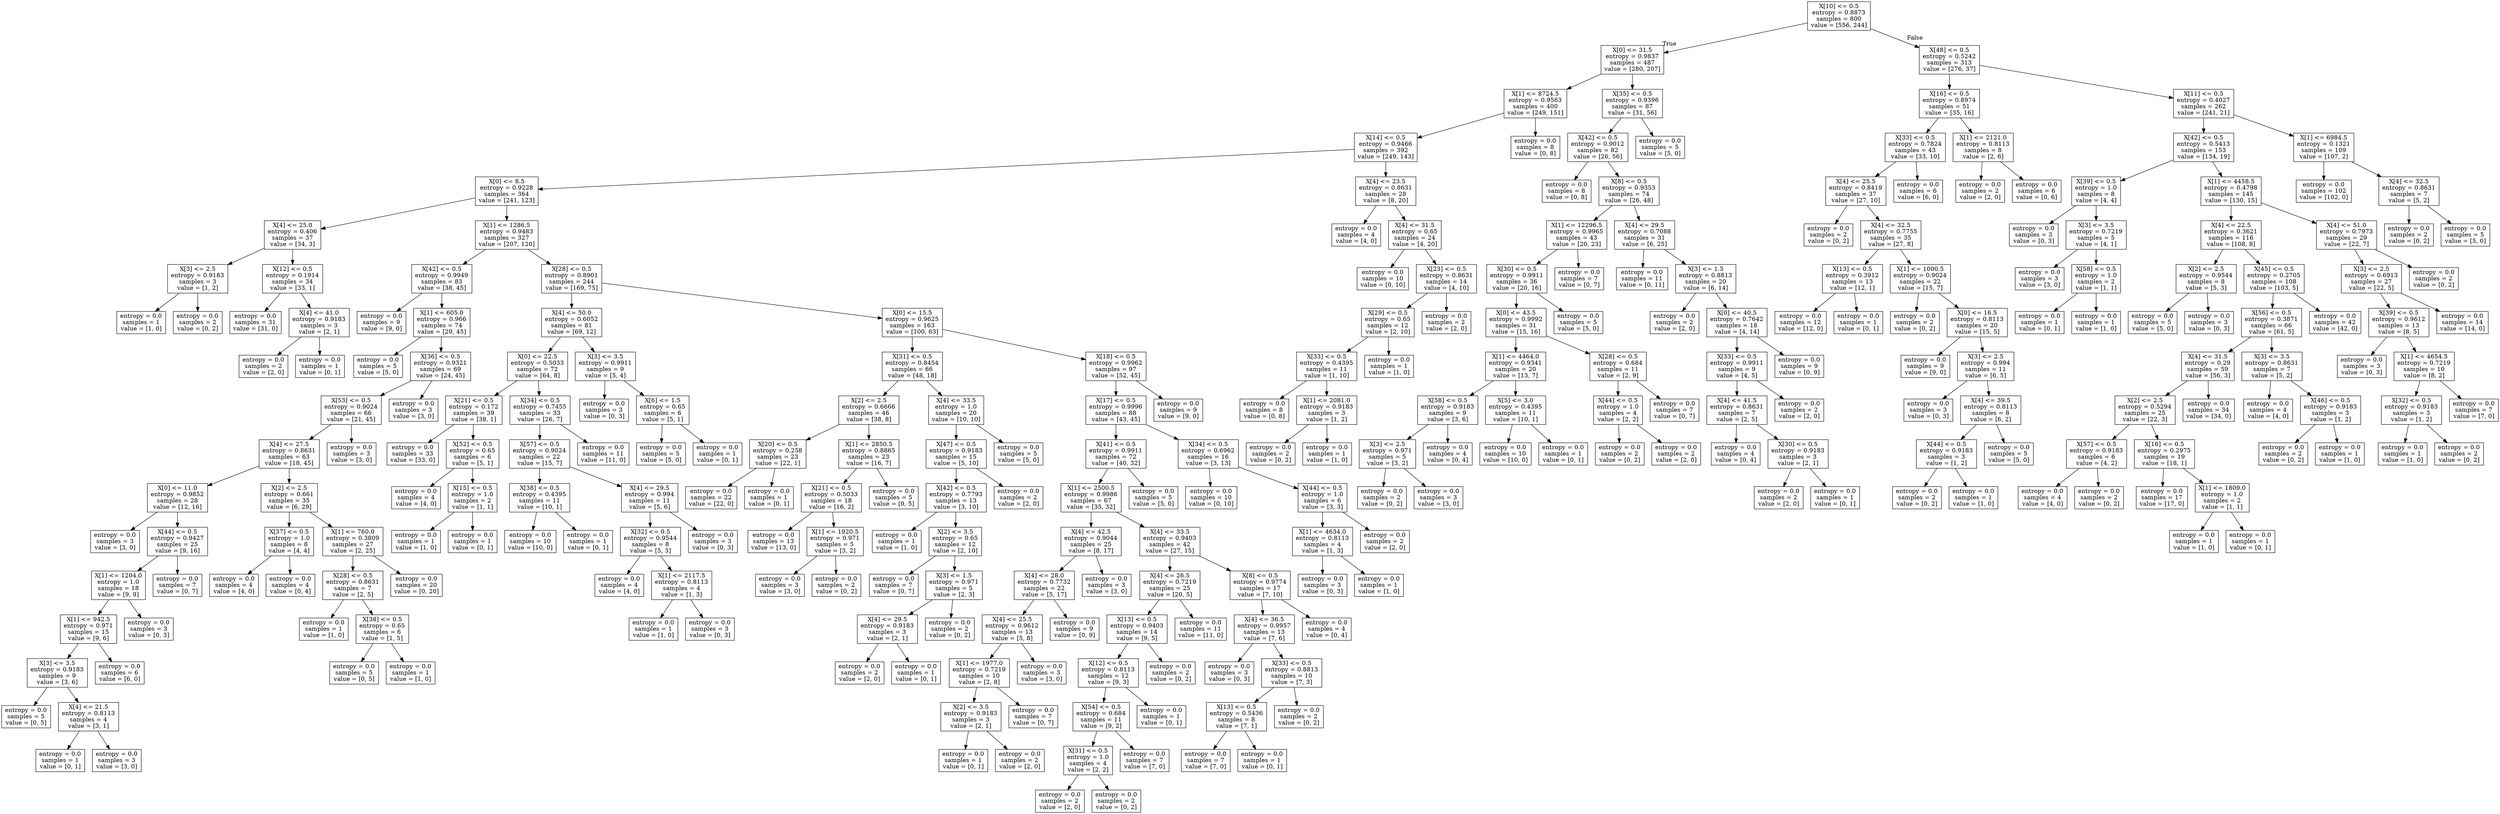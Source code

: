 digraph Tree {
node [shape=box] ;
0 [label="X[10] <= 0.5\nentropy = 0.8873\nsamples = 800\nvalue = [556, 244]"] ;
1 [label="X[0] <= 31.5\nentropy = 0.9837\nsamples = 487\nvalue = [280, 207]"] ;
0 -> 1 [labeldistance=2.5, labelangle=45, headlabel="True"] ;
2 [label="X[1] <= 8724.5\nentropy = 0.9563\nsamples = 400\nvalue = [249, 151]"] ;
1 -> 2 ;
3 [label="X[14] <= 0.5\nentropy = 0.9466\nsamples = 392\nvalue = [249, 143]"] ;
2 -> 3 ;
4 [label="X[0] <= 8.5\nentropy = 0.9228\nsamples = 364\nvalue = [241, 123]"] ;
3 -> 4 ;
5 [label="X[4] <= 25.0\nentropy = 0.406\nsamples = 37\nvalue = [34, 3]"] ;
4 -> 5 ;
6 [label="X[3] <= 2.5\nentropy = 0.9183\nsamples = 3\nvalue = [1, 2]"] ;
5 -> 6 ;
7 [label="entropy = 0.0\nsamples = 1\nvalue = [1, 0]"] ;
6 -> 7 ;
8 [label="entropy = 0.0\nsamples = 2\nvalue = [0, 2]"] ;
6 -> 8 ;
9 [label="X[12] <= 0.5\nentropy = 0.1914\nsamples = 34\nvalue = [33, 1]"] ;
5 -> 9 ;
10 [label="entropy = 0.0\nsamples = 31\nvalue = [31, 0]"] ;
9 -> 10 ;
11 [label="X[4] <= 41.0\nentropy = 0.9183\nsamples = 3\nvalue = [2, 1]"] ;
9 -> 11 ;
12 [label="entropy = 0.0\nsamples = 2\nvalue = [2, 0]"] ;
11 -> 12 ;
13 [label="entropy = 0.0\nsamples = 1\nvalue = [0, 1]"] ;
11 -> 13 ;
14 [label="X[1] <= 1286.5\nentropy = 0.9483\nsamples = 327\nvalue = [207, 120]"] ;
4 -> 14 ;
15 [label="X[42] <= 0.5\nentropy = 0.9949\nsamples = 83\nvalue = [38, 45]"] ;
14 -> 15 ;
16 [label="entropy = 0.0\nsamples = 9\nvalue = [9, 0]"] ;
15 -> 16 ;
17 [label="X[1] <= 605.0\nentropy = 0.966\nsamples = 74\nvalue = [29, 45]"] ;
15 -> 17 ;
18 [label="entropy = 0.0\nsamples = 5\nvalue = [5, 0]"] ;
17 -> 18 ;
19 [label="X[36] <= 0.5\nentropy = 0.9321\nsamples = 69\nvalue = [24, 45]"] ;
17 -> 19 ;
20 [label="X[53] <= 0.5\nentropy = 0.9024\nsamples = 66\nvalue = [21, 45]"] ;
19 -> 20 ;
21 [label="X[4] <= 27.5\nentropy = 0.8631\nsamples = 63\nvalue = [18, 45]"] ;
20 -> 21 ;
22 [label="X[0] <= 11.0\nentropy = 0.9852\nsamples = 28\nvalue = [12, 16]"] ;
21 -> 22 ;
23 [label="entropy = 0.0\nsamples = 3\nvalue = [3, 0]"] ;
22 -> 23 ;
24 [label="X[44] <= 0.5\nentropy = 0.9427\nsamples = 25\nvalue = [9, 16]"] ;
22 -> 24 ;
25 [label="X[1] <= 1204.0\nentropy = 1.0\nsamples = 18\nvalue = [9, 9]"] ;
24 -> 25 ;
26 [label="X[1] <= 942.5\nentropy = 0.971\nsamples = 15\nvalue = [9, 6]"] ;
25 -> 26 ;
27 [label="X[3] <= 3.5\nentropy = 0.9183\nsamples = 9\nvalue = [3, 6]"] ;
26 -> 27 ;
28 [label="entropy = 0.0\nsamples = 5\nvalue = [0, 5]"] ;
27 -> 28 ;
29 [label="X[4] <= 21.5\nentropy = 0.8113\nsamples = 4\nvalue = [3, 1]"] ;
27 -> 29 ;
30 [label="entropy = 0.0\nsamples = 1\nvalue = [0, 1]"] ;
29 -> 30 ;
31 [label="entropy = 0.0\nsamples = 3\nvalue = [3, 0]"] ;
29 -> 31 ;
32 [label="entropy = 0.0\nsamples = 6\nvalue = [6, 0]"] ;
26 -> 32 ;
33 [label="entropy = 0.0\nsamples = 3\nvalue = [0, 3]"] ;
25 -> 33 ;
34 [label="entropy = 0.0\nsamples = 7\nvalue = [0, 7]"] ;
24 -> 34 ;
35 [label="X[2] <= 2.5\nentropy = 0.661\nsamples = 35\nvalue = [6, 29]"] ;
21 -> 35 ;
36 [label="X[37] <= 0.5\nentropy = 1.0\nsamples = 8\nvalue = [4, 4]"] ;
35 -> 36 ;
37 [label="entropy = 0.0\nsamples = 4\nvalue = [4, 0]"] ;
36 -> 37 ;
38 [label="entropy = 0.0\nsamples = 4\nvalue = [0, 4]"] ;
36 -> 38 ;
39 [label="X[1] <= 760.0\nentropy = 0.3809\nsamples = 27\nvalue = [2, 25]"] ;
35 -> 39 ;
40 [label="X[28] <= 0.5\nentropy = 0.8631\nsamples = 7\nvalue = [2, 5]"] ;
39 -> 40 ;
41 [label="entropy = 0.0\nsamples = 1\nvalue = [1, 0]"] ;
40 -> 41 ;
42 [label="X[38] <= 0.5\nentropy = 0.65\nsamples = 6\nvalue = [1, 5]"] ;
40 -> 42 ;
43 [label="entropy = 0.0\nsamples = 5\nvalue = [0, 5]"] ;
42 -> 43 ;
44 [label="entropy = 0.0\nsamples = 1\nvalue = [1, 0]"] ;
42 -> 44 ;
45 [label="entropy = 0.0\nsamples = 20\nvalue = [0, 20]"] ;
39 -> 45 ;
46 [label="entropy = 0.0\nsamples = 3\nvalue = [3, 0]"] ;
20 -> 46 ;
47 [label="entropy = 0.0\nsamples = 3\nvalue = [3, 0]"] ;
19 -> 47 ;
48 [label="X[28] <= 0.5\nentropy = 0.8901\nsamples = 244\nvalue = [169, 75]"] ;
14 -> 48 ;
49 [label="X[4] <= 50.0\nentropy = 0.6052\nsamples = 81\nvalue = [69, 12]"] ;
48 -> 49 ;
50 [label="X[0] <= 22.5\nentropy = 0.5033\nsamples = 72\nvalue = [64, 8]"] ;
49 -> 50 ;
51 [label="X[21] <= 0.5\nentropy = 0.172\nsamples = 39\nvalue = [38, 1]"] ;
50 -> 51 ;
52 [label="entropy = 0.0\nsamples = 33\nvalue = [33, 0]"] ;
51 -> 52 ;
53 [label="X[52] <= 0.5\nentropy = 0.65\nsamples = 6\nvalue = [5, 1]"] ;
51 -> 53 ;
54 [label="entropy = 0.0\nsamples = 4\nvalue = [4, 0]"] ;
53 -> 54 ;
55 [label="X[15] <= 0.5\nentropy = 1.0\nsamples = 2\nvalue = [1, 1]"] ;
53 -> 55 ;
56 [label="entropy = 0.0\nsamples = 1\nvalue = [1, 0]"] ;
55 -> 56 ;
57 [label="entropy = 0.0\nsamples = 1\nvalue = [0, 1]"] ;
55 -> 57 ;
58 [label="X[34] <= 0.5\nentropy = 0.7455\nsamples = 33\nvalue = [26, 7]"] ;
50 -> 58 ;
59 [label="X[57] <= 0.5\nentropy = 0.9024\nsamples = 22\nvalue = [15, 7]"] ;
58 -> 59 ;
60 [label="X[38] <= 0.5\nentropy = 0.4395\nsamples = 11\nvalue = [10, 1]"] ;
59 -> 60 ;
61 [label="entropy = 0.0\nsamples = 10\nvalue = [10, 0]"] ;
60 -> 61 ;
62 [label="entropy = 0.0\nsamples = 1\nvalue = [0, 1]"] ;
60 -> 62 ;
63 [label="X[4] <= 29.5\nentropy = 0.994\nsamples = 11\nvalue = [5, 6]"] ;
59 -> 63 ;
64 [label="X[32] <= 0.5\nentropy = 0.9544\nsamples = 8\nvalue = [5, 3]"] ;
63 -> 64 ;
65 [label="entropy = 0.0\nsamples = 4\nvalue = [4, 0]"] ;
64 -> 65 ;
66 [label="X[1] <= 2117.5\nentropy = 0.8113\nsamples = 4\nvalue = [1, 3]"] ;
64 -> 66 ;
67 [label="entropy = 0.0\nsamples = 1\nvalue = [1, 0]"] ;
66 -> 67 ;
68 [label="entropy = 0.0\nsamples = 3\nvalue = [0, 3]"] ;
66 -> 68 ;
69 [label="entropy = 0.0\nsamples = 3\nvalue = [0, 3]"] ;
63 -> 69 ;
70 [label="entropy = 0.0\nsamples = 11\nvalue = [11, 0]"] ;
58 -> 70 ;
71 [label="X[3] <= 3.5\nentropy = 0.9911\nsamples = 9\nvalue = [5, 4]"] ;
49 -> 71 ;
72 [label="entropy = 0.0\nsamples = 3\nvalue = [0, 3]"] ;
71 -> 72 ;
73 [label="X[6] <= 1.5\nentropy = 0.65\nsamples = 6\nvalue = [5, 1]"] ;
71 -> 73 ;
74 [label="entropy = 0.0\nsamples = 5\nvalue = [5, 0]"] ;
73 -> 74 ;
75 [label="entropy = 0.0\nsamples = 1\nvalue = [0, 1]"] ;
73 -> 75 ;
76 [label="X[0] <= 15.5\nentropy = 0.9625\nsamples = 163\nvalue = [100, 63]"] ;
48 -> 76 ;
77 [label="X[31] <= 0.5\nentropy = 0.8454\nsamples = 66\nvalue = [48, 18]"] ;
76 -> 77 ;
78 [label="X[2] <= 2.5\nentropy = 0.6666\nsamples = 46\nvalue = [38, 8]"] ;
77 -> 78 ;
79 [label="X[20] <= 0.5\nentropy = 0.258\nsamples = 23\nvalue = [22, 1]"] ;
78 -> 79 ;
80 [label="entropy = 0.0\nsamples = 22\nvalue = [22, 0]"] ;
79 -> 80 ;
81 [label="entropy = 0.0\nsamples = 1\nvalue = [0, 1]"] ;
79 -> 81 ;
82 [label="X[1] <= 2850.5\nentropy = 0.8865\nsamples = 23\nvalue = [16, 7]"] ;
78 -> 82 ;
83 [label="X[21] <= 0.5\nentropy = 0.5033\nsamples = 18\nvalue = [16, 2]"] ;
82 -> 83 ;
84 [label="entropy = 0.0\nsamples = 13\nvalue = [13, 0]"] ;
83 -> 84 ;
85 [label="X[1] <= 1920.5\nentropy = 0.971\nsamples = 5\nvalue = [3, 2]"] ;
83 -> 85 ;
86 [label="entropy = 0.0\nsamples = 3\nvalue = [3, 0]"] ;
85 -> 86 ;
87 [label="entropy = 0.0\nsamples = 2\nvalue = [0, 2]"] ;
85 -> 87 ;
88 [label="entropy = 0.0\nsamples = 5\nvalue = [0, 5]"] ;
82 -> 88 ;
89 [label="X[4] <= 33.5\nentropy = 1.0\nsamples = 20\nvalue = [10, 10]"] ;
77 -> 89 ;
90 [label="X[47] <= 0.5\nentropy = 0.9183\nsamples = 15\nvalue = [5, 10]"] ;
89 -> 90 ;
91 [label="X[42] <= 0.5\nentropy = 0.7793\nsamples = 13\nvalue = [3, 10]"] ;
90 -> 91 ;
92 [label="entropy = 0.0\nsamples = 1\nvalue = [1, 0]"] ;
91 -> 92 ;
93 [label="X[2] <= 3.5\nentropy = 0.65\nsamples = 12\nvalue = [2, 10]"] ;
91 -> 93 ;
94 [label="entropy = 0.0\nsamples = 7\nvalue = [0, 7]"] ;
93 -> 94 ;
95 [label="X[3] <= 1.5\nentropy = 0.971\nsamples = 5\nvalue = [2, 3]"] ;
93 -> 95 ;
96 [label="X[4] <= 29.5\nentropy = 0.9183\nsamples = 3\nvalue = [2, 1]"] ;
95 -> 96 ;
97 [label="entropy = 0.0\nsamples = 2\nvalue = [2, 0]"] ;
96 -> 97 ;
98 [label="entropy = 0.0\nsamples = 1\nvalue = [0, 1]"] ;
96 -> 98 ;
99 [label="entropy = 0.0\nsamples = 2\nvalue = [0, 2]"] ;
95 -> 99 ;
100 [label="entropy = 0.0\nsamples = 2\nvalue = [2, 0]"] ;
90 -> 100 ;
101 [label="entropy = 0.0\nsamples = 5\nvalue = [5, 0]"] ;
89 -> 101 ;
102 [label="X[18] <= 0.5\nentropy = 0.9962\nsamples = 97\nvalue = [52, 45]"] ;
76 -> 102 ;
103 [label="X[17] <= 0.5\nentropy = 0.9996\nsamples = 88\nvalue = [43, 45]"] ;
102 -> 103 ;
104 [label="X[41] <= 0.5\nentropy = 0.9911\nsamples = 72\nvalue = [40, 32]"] ;
103 -> 104 ;
105 [label="X[1] <= 2500.5\nentropy = 0.9986\nsamples = 67\nvalue = [35, 32]"] ;
104 -> 105 ;
106 [label="X[4] <= 42.5\nentropy = 0.9044\nsamples = 25\nvalue = [8, 17]"] ;
105 -> 106 ;
107 [label="X[4] <= 28.0\nentropy = 0.7732\nsamples = 22\nvalue = [5, 17]"] ;
106 -> 107 ;
108 [label="X[4] <= 25.5\nentropy = 0.9612\nsamples = 13\nvalue = [5, 8]"] ;
107 -> 108 ;
109 [label="X[1] <= 1977.0\nentropy = 0.7219\nsamples = 10\nvalue = [2, 8]"] ;
108 -> 109 ;
110 [label="X[2] <= 3.5\nentropy = 0.9183\nsamples = 3\nvalue = [2, 1]"] ;
109 -> 110 ;
111 [label="entropy = 0.0\nsamples = 1\nvalue = [0, 1]"] ;
110 -> 111 ;
112 [label="entropy = 0.0\nsamples = 2\nvalue = [2, 0]"] ;
110 -> 112 ;
113 [label="entropy = 0.0\nsamples = 7\nvalue = [0, 7]"] ;
109 -> 113 ;
114 [label="entropy = 0.0\nsamples = 3\nvalue = [3, 0]"] ;
108 -> 114 ;
115 [label="entropy = 0.0\nsamples = 9\nvalue = [0, 9]"] ;
107 -> 115 ;
116 [label="entropy = 0.0\nsamples = 3\nvalue = [3, 0]"] ;
106 -> 116 ;
117 [label="X[4] <= 33.5\nentropy = 0.9403\nsamples = 42\nvalue = [27, 15]"] ;
105 -> 117 ;
118 [label="X[4] <= 26.5\nentropy = 0.7219\nsamples = 25\nvalue = [20, 5]"] ;
117 -> 118 ;
119 [label="X[13] <= 0.5\nentropy = 0.9403\nsamples = 14\nvalue = [9, 5]"] ;
118 -> 119 ;
120 [label="X[12] <= 0.5\nentropy = 0.8113\nsamples = 12\nvalue = [9, 3]"] ;
119 -> 120 ;
121 [label="X[54] <= 0.5\nentropy = 0.684\nsamples = 11\nvalue = [9, 2]"] ;
120 -> 121 ;
122 [label="X[31] <= 0.5\nentropy = 1.0\nsamples = 4\nvalue = [2, 2]"] ;
121 -> 122 ;
123 [label="entropy = 0.0\nsamples = 2\nvalue = [2, 0]"] ;
122 -> 123 ;
124 [label="entropy = 0.0\nsamples = 2\nvalue = [0, 2]"] ;
122 -> 124 ;
125 [label="entropy = 0.0\nsamples = 7\nvalue = [7, 0]"] ;
121 -> 125 ;
126 [label="entropy = 0.0\nsamples = 1\nvalue = [0, 1]"] ;
120 -> 126 ;
127 [label="entropy = 0.0\nsamples = 2\nvalue = [0, 2]"] ;
119 -> 127 ;
128 [label="entropy = 0.0\nsamples = 11\nvalue = [11, 0]"] ;
118 -> 128 ;
129 [label="X[8] <= 0.5\nentropy = 0.9774\nsamples = 17\nvalue = [7, 10]"] ;
117 -> 129 ;
130 [label="X[4] <= 36.5\nentropy = 0.9957\nsamples = 13\nvalue = [7, 6]"] ;
129 -> 130 ;
131 [label="entropy = 0.0\nsamples = 3\nvalue = [0, 3]"] ;
130 -> 131 ;
132 [label="X[33] <= 0.5\nentropy = 0.8813\nsamples = 10\nvalue = [7, 3]"] ;
130 -> 132 ;
133 [label="X[13] <= 0.5\nentropy = 0.5436\nsamples = 8\nvalue = [7, 1]"] ;
132 -> 133 ;
134 [label="entropy = 0.0\nsamples = 7\nvalue = [7, 0]"] ;
133 -> 134 ;
135 [label="entropy = 0.0\nsamples = 1\nvalue = [0, 1]"] ;
133 -> 135 ;
136 [label="entropy = 0.0\nsamples = 2\nvalue = [0, 2]"] ;
132 -> 136 ;
137 [label="entropy = 0.0\nsamples = 4\nvalue = [0, 4]"] ;
129 -> 137 ;
138 [label="entropy = 0.0\nsamples = 5\nvalue = [5, 0]"] ;
104 -> 138 ;
139 [label="X[34] <= 0.5\nentropy = 0.6962\nsamples = 16\nvalue = [3, 13]"] ;
103 -> 139 ;
140 [label="entropy = 0.0\nsamples = 10\nvalue = [0, 10]"] ;
139 -> 140 ;
141 [label="X[44] <= 0.5\nentropy = 1.0\nsamples = 6\nvalue = [3, 3]"] ;
139 -> 141 ;
142 [label="X[1] <= 4634.0\nentropy = 0.8113\nsamples = 4\nvalue = [1, 3]"] ;
141 -> 142 ;
143 [label="entropy = 0.0\nsamples = 3\nvalue = [0, 3]"] ;
142 -> 143 ;
144 [label="entropy = 0.0\nsamples = 1\nvalue = [1, 0]"] ;
142 -> 144 ;
145 [label="entropy = 0.0\nsamples = 2\nvalue = [2, 0]"] ;
141 -> 145 ;
146 [label="entropy = 0.0\nsamples = 9\nvalue = [9, 0]"] ;
102 -> 146 ;
147 [label="X[4] <= 23.5\nentropy = 0.8631\nsamples = 28\nvalue = [8, 20]"] ;
3 -> 147 ;
148 [label="entropy = 0.0\nsamples = 4\nvalue = [4, 0]"] ;
147 -> 148 ;
149 [label="X[4] <= 31.5\nentropy = 0.65\nsamples = 24\nvalue = [4, 20]"] ;
147 -> 149 ;
150 [label="entropy = 0.0\nsamples = 10\nvalue = [0, 10]"] ;
149 -> 150 ;
151 [label="X[23] <= 0.5\nentropy = 0.8631\nsamples = 14\nvalue = [4, 10]"] ;
149 -> 151 ;
152 [label="X[29] <= 0.5\nentropy = 0.65\nsamples = 12\nvalue = [2, 10]"] ;
151 -> 152 ;
153 [label="X[33] <= 0.5\nentropy = 0.4395\nsamples = 11\nvalue = [1, 10]"] ;
152 -> 153 ;
154 [label="entropy = 0.0\nsamples = 8\nvalue = [0, 8]"] ;
153 -> 154 ;
155 [label="X[1] <= 2081.0\nentropy = 0.9183\nsamples = 3\nvalue = [1, 2]"] ;
153 -> 155 ;
156 [label="entropy = 0.0\nsamples = 2\nvalue = [0, 2]"] ;
155 -> 156 ;
157 [label="entropy = 0.0\nsamples = 1\nvalue = [1, 0]"] ;
155 -> 157 ;
158 [label="entropy = 0.0\nsamples = 1\nvalue = [1, 0]"] ;
152 -> 158 ;
159 [label="entropy = 0.0\nsamples = 2\nvalue = [2, 0]"] ;
151 -> 159 ;
160 [label="entropy = 0.0\nsamples = 8\nvalue = [0, 8]"] ;
2 -> 160 ;
161 [label="X[35] <= 0.5\nentropy = 0.9396\nsamples = 87\nvalue = [31, 56]"] ;
1 -> 161 ;
162 [label="X[42] <= 0.5\nentropy = 0.9012\nsamples = 82\nvalue = [26, 56]"] ;
161 -> 162 ;
163 [label="entropy = 0.0\nsamples = 8\nvalue = [0, 8]"] ;
162 -> 163 ;
164 [label="X[8] <= 0.5\nentropy = 0.9353\nsamples = 74\nvalue = [26, 48]"] ;
162 -> 164 ;
165 [label="X[1] <= 12296.5\nentropy = 0.9965\nsamples = 43\nvalue = [20, 23]"] ;
164 -> 165 ;
166 [label="X[30] <= 0.5\nentropy = 0.9911\nsamples = 36\nvalue = [20, 16]"] ;
165 -> 166 ;
167 [label="X[0] <= 43.5\nentropy = 0.9992\nsamples = 31\nvalue = [15, 16]"] ;
166 -> 167 ;
168 [label="X[1] <= 4464.0\nentropy = 0.9341\nsamples = 20\nvalue = [13, 7]"] ;
167 -> 168 ;
169 [label="X[58] <= 0.5\nentropy = 0.9183\nsamples = 9\nvalue = [3, 6]"] ;
168 -> 169 ;
170 [label="X[3] <= 2.5\nentropy = 0.971\nsamples = 5\nvalue = [3, 2]"] ;
169 -> 170 ;
171 [label="entropy = 0.0\nsamples = 2\nvalue = [0, 2]"] ;
170 -> 171 ;
172 [label="entropy = 0.0\nsamples = 3\nvalue = [3, 0]"] ;
170 -> 172 ;
173 [label="entropy = 0.0\nsamples = 4\nvalue = [0, 4]"] ;
169 -> 173 ;
174 [label="X[5] <= 3.0\nentropy = 0.4395\nsamples = 11\nvalue = [10, 1]"] ;
168 -> 174 ;
175 [label="entropy = 0.0\nsamples = 10\nvalue = [10, 0]"] ;
174 -> 175 ;
176 [label="entropy = 0.0\nsamples = 1\nvalue = [0, 1]"] ;
174 -> 176 ;
177 [label="X[28] <= 0.5\nentropy = 0.684\nsamples = 11\nvalue = [2, 9]"] ;
167 -> 177 ;
178 [label="X[44] <= 0.5\nentropy = 1.0\nsamples = 4\nvalue = [2, 2]"] ;
177 -> 178 ;
179 [label="entropy = 0.0\nsamples = 2\nvalue = [0, 2]"] ;
178 -> 179 ;
180 [label="entropy = 0.0\nsamples = 2\nvalue = [2, 0]"] ;
178 -> 180 ;
181 [label="entropy = 0.0\nsamples = 7\nvalue = [0, 7]"] ;
177 -> 181 ;
182 [label="entropy = 0.0\nsamples = 5\nvalue = [5, 0]"] ;
166 -> 182 ;
183 [label="entropy = 0.0\nsamples = 7\nvalue = [0, 7]"] ;
165 -> 183 ;
184 [label="X[4] <= 29.5\nentropy = 0.7088\nsamples = 31\nvalue = [6, 25]"] ;
164 -> 184 ;
185 [label="entropy = 0.0\nsamples = 11\nvalue = [0, 11]"] ;
184 -> 185 ;
186 [label="X[3] <= 1.5\nentropy = 0.8813\nsamples = 20\nvalue = [6, 14]"] ;
184 -> 186 ;
187 [label="entropy = 0.0\nsamples = 2\nvalue = [2, 0]"] ;
186 -> 187 ;
188 [label="X[0] <= 40.5\nentropy = 0.7642\nsamples = 18\nvalue = [4, 14]"] ;
186 -> 188 ;
189 [label="X[33] <= 0.5\nentropy = 0.9911\nsamples = 9\nvalue = [4, 5]"] ;
188 -> 189 ;
190 [label="X[4] <= 41.5\nentropy = 0.8631\nsamples = 7\nvalue = [2, 5]"] ;
189 -> 190 ;
191 [label="entropy = 0.0\nsamples = 4\nvalue = [0, 4]"] ;
190 -> 191 ;
192 [label="X[30] <= 0.5\nentropy = 0.9183\nsamples = 3\nvalue = [2, 1]"] ;
190 -> 192 ;
193 [label="entropy = 0.0\nsamples = 2\nvalue = [2, 0]"] ;
192 -> 193 ;
194 [label="entropy = 0.0\nsamples = 1\nvalue = [0, 1]"] ;
192 -> 194 ;
195 [label="entropy = 0.0\nsamples = 2\nvalue = [2, 0]"] ;
189 -> 195 ;
196 [label="entropy = 0.0\nsamples = 9\nvalue = [0, 9]"] ;
188 -> 196 ;
197 [label="entropy = 0.0\nsamples = 5\nvalue = [5, 0]"] ;
161 -> 197 ;
198 [label="X[48] <= 0.5\nentropy = 0.5242\nsamples = 313\nvalue = [276, 37]"] ;
0 -> 198 [labeldistance=2.5, labelangle=-45, headlabel="False"] ;
199 [label="X[16] <= 0.5\nentropy = 0.8974\nsamples = 51\nvalue = [35, 16]"] ;
198 -> 199 ;
200 [label="X[33] <= 0.5\nentropy = 0.7824\nsamples = 43\nvalue = [33, 10]"] ;
199 -> 200 ;
201 [label="X[4] <= 25.5\nentropy = 0.8419\nsamples = 37\nvalue = [27, 10]"] ;
200 -> 201 ;
202 [label="entropy = 0.0\nsamples = 2\nvalue = [0, 2]"] ;
201 -> 202 ;
203 [label="X[4] <= 32.5\nentropy = 0.7755\nsamples = 35\nvalue = [27, 8]"] ;
201 -> 203 ;
204 [label="X[13] <= 0.5\nentropy = 0.3912\nsamples = 13\nvalue = [12, 1]"] ;
203 -> 204 ;
205 [label="entropy = 0.0\nsamples = 12\nvalue = [12, 0]"] ;
204 -> 205 ;
206 [label="entropy = 0.0\nsamples = 1\nvalue = [0, 1]"] ;
204 -> 206 ;
207 [label="X[1] <= 1000.5\nentropy = 0.9024\nsamples = 22\nvalue = [15, 7]"] ;
203 -> 207 ;
208 [label="entropy = 0.0\nsamples = 2\nvalue = [0, 2]"] ;
207 -> 208 ;
209 [label="X[0] <= 16.5\nentropy = 0.8113\nsamples = 20\nvalue = [15, 5]"] ;
207 -> 209 ;
210 [label="entropy = 0.0\nsamples = 9\nvalue = [9, 0]"] ;
209 -> 210 ;
211 [label="X[3] <= 2.5\nentropy = 0.994\nsamples = 11\nvalue = [6, 5]"] ;
209 -> 211 ;
212 [label="entropy = 0.0\nsamples = 3\nvalue = [0, 3]"] ;
211 -> 212 ;
213 [label="X[4] <= 39.5\nentropy = 0.8113\nsamples = 8\nvalue = [6, 2]"] ;
211 -> 213 ;
214 [label="X[44] <= 0.5\nentropy = 0.9183\nsamples = 3\nvalue = [1, 2]"] ;
213 -> 214 ;
215 [label="entropy = 0.0\nsamples = 2\nvalue = [0, 2]"] ;
214 -> 215 ;
216 [label="entropy = 0.0\nsamples = 1\nvalue = [1, 0]"] ;
214 -> 216 ;
217 [label="entropy = 0.0\nsamples = 5\nvalue = [5, 0]"] ;
213 -> 217 ;
218 [label="entropy = 0.0\nsamples = 6\nvalue = [6, 0]"] ;
200 -> 218 ;
219 [label="X[1] <= 2121.0\nentropy = 0.8113\nsamples = 8\nvalue = [2, 6]"] ;
199 -> 219 ;
220 [label="entropy = 0.0\nsamples = 2\nvalue = [2, 0]"] ;
219 -> 220 ;
221 [label="entropy = 0.0\nsamples = 6\nvalue = [0, 6]"] ;
219 -> 221 ;
222 [label="X[11] <= 0.5\nentropy = 0.4027\nsamples = 262\nvalue = [241, 21]"] ;
198 -> 222 ;
223 [label="X[42] <= 0.5\nentropy = 0.5413\nsamples = 153\nvalue = [134, 19]"] ;
222 -> 223 ;
224 [label="X[39] <= 0.5\nentropy = 1.0\nsamples = 8\nvalue = [4, 4]"] ;
223 -> 224 ;
225 [label="entropy = 0.0\nsamples = 3\nvalue = [0, 3]"] ;
224 -> 225 ;
226 [label="X[3] <= 3.5\nentropy = 0.7219\nsamples = 5\nvalue = [4, 1]"] ;
224 -> 226 ;
227 [label="entropy = 0.0\nsamples = 3\nvalue = [3, 0]"] ;
226 -> 227 ;
228 [label="X[58] <= 0.5\nentropy = 1.0\nsamples = 2\nvalue = [1, 1]"] ;
226 -> 228 ;
229 [label="entropy = 0.0\nsamples = 1\nvalue = [0, 1]"] ;
228 -> 229 ;
230 [label="entropy = 0.0\nsamples = 1\nvalue = [1, 0]"] ;
228 -> 230 ;
231 [label="X[1] <= 4458.5\nentropy = 0.4798\nsamples = 145\nvalue = [130, 15]"] ;
223 -> 231 ;
232 [label="X[4] <= 22.5\nentropy = 0.3621\nsamples = 116\nvalue = [108, 8]"] ;
231 -> 232 ;
233 [label="X[2] <= 2.5\nentropy = 0.9544\nsamples = 8\nvalue = [5, 3]"] ;
232 -> 233 ;
234 [label="entropy = 0.0\nsamples = 5\nvalue = [5, 0]"] ;
233 -> 234 ;
235 [label="entropy = 0.0\nsamples = 3\nvalue = [0, 3]"] ;
233 -> 235 ;
236 [label="X[45] <= 0.5\nentropy = 0.2705\nsamples = 108\nvalue = [103, 5]"] ;
232 -> 236 ;
237 [label="X[56] <= 0.5\nentropy = 0.3871\nsamples = 66\nvalue = [61, 5]"] ;
236 -> 237 ;
238 [label="X[4] <= 31.5\nentropy = 0.29\nsamples = 59\nvalue = [56, 3]"] ;
237 -> 238 ;
239 [label="X[2] <= 2.5\nentropy = 0.5294\nsamples = 25\nvalue = [22, 3]"] ;
238 -> 239 ;
240 [label="X[57] <= 0.5\nentropy = 0.9183\nsamples = 6\nvalue = [4, 2]"] ;
239 -> 240 ;
241 [label="entropy = 0.0\nsamples = 4\nvalue = [4, 0]"] ;
240 -> 241 ;
242 [label="entropy = 0.0\nsamples = 2\nvalue = [0, 2]"] ;
240 -> 242 ;
243 [label="X[16] <= 0.5\nentropy = 0.2975\nsamples = 19\nvalue = [18, 1]"] ;
239 -> 243 ;
244 [label="entropy = 0.0\nsamples = 17\nvalue = [17, 0]"] ;
243 -> 244 ;
245 [label="X[1] <= 1809.0\nentropy = 1.0\nsamples = 2\nvalue = [1, 1]"] ;
243 -> 245 ;
246 [label="entropy = 0.0\nsamples = 1\nvalue = [1, 0]"] ;
245 -> 246 ;
247 [label="entropy = 0.0\nsamples = 1\nvalue = [0, 1]"] ;
245 -> 247 ;
248 [label="entropy = 0.0\nsamples = 34\nvalue = [34, 0]"] ;
238 -> 248 ;
249 [label="X[3] <= 3.5\nentropy = 0.8631\nsamples = 7\nvalue = [5, 2]"] ;
237 -> 249 ;
250 [label="entropy = 0.0\nsamples = 4\nvalue = [4, 0]"] ;
249 -> 250 ;
251 [label="X[46] <= 0.5\nentropy = 0.9183\nsamples = 3\nvalue = [1, 2]"] ;
249 -> 251 ;
252 [label="entropy = 0.0\nsamples = 2\nvalue = [0, 2]"] ;
251 -> 252 ;
253 [label="entropy = 0.0\nsamples = 1\nvalue = [1, 0]"] ;
251 -> 253 ;
254 [label="entropy = 0.0\nsamples = 42\nvalue = [42, 0]"] ;
236 -> 254 ;
255 [label="X[4] <= 51.0\nentropy = 0.7973\nsamples = 29\nvalue = [22, 7]"] ;
231 -> 255 ;
256 [label="X[3] <= 2.5\nentropy = 0.6913\nsamples = 27\nvalue = [22, 5]"] ;
255 -> 256 ;
257 [label="X[39] <= 0.5\nentropy = 0.9612\nsamples = 13\nvalue = [8, 5]"] ;
256 -> 257 ;
258 [label="entropy = 0.0\nsamples = 3\nvalue = [0, 3]"] ;
257 -> 258 ;
259 [label="X[1] <= 4654.5\nentropy = 0.7219\nsamples = 10\nvalue = [8, 2]"] ;
257 -> 259 ;
260 [label="X[32] <= 0.5\nentropy = 0.9183\nsamples = 3\nvalue = [1, 2]"] ;
259 -> 260 ;
261 [label="entropy = 0.0\nsamples = 1\nvalue = [1, 0]"] ;
260 -> 261 ;
262 [label="entropy = 0.0\nsamples = 2\nvalue = [0, 2]"] ;
260 -> 262 ;
263 [label="entropy = 0.0\nsamples = 7\nvalue = [7, 0]"] ;
259 -> 263 ;
264 [label="entropy = 0.0\nsamples = 14\nvalue = [14, 0]"] ;
256 -> 264 ;
265 [label="entropy = 0.0\nsamples = 2\nvalue = [0, 2]"] ;
255 -> 265 ;
266 [label="X[1] <= 6984.5\nentropy = 0.1321\nsamples = 109\nvalue = [107, 2]"] ;
222 -> 266 ;
267 [label="entropy = 0.0\nsamples = 102\nvalue = [102, 0]"] ;
266 -> 267 ;
268 [label="X[4] <= 32.5\nentropy = 0.8631\nsamples = 7\nvalue = [5, 2]"] ;
266 -> 268 ;
269 [label="entropy = 0.0\nsamples = 2\nvalue = [0, 2]"] ;
268 -> 269 ;
270 [label="entropy = 0.0\nsamples = 5\nvalue = [5, 0]"] ;
268 -> 270 ;
}
